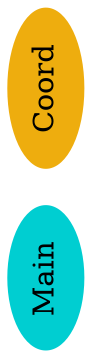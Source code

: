 digraph G {
  size="10,7.5";
  ratio="fill";
  rotate=90;
  fontsize="12pt";
  rankdir = TB ;
"Main" [style=filled, color=darkturquoise];
"Coord" [style=filled, color=darkgoldenrod2];
}
